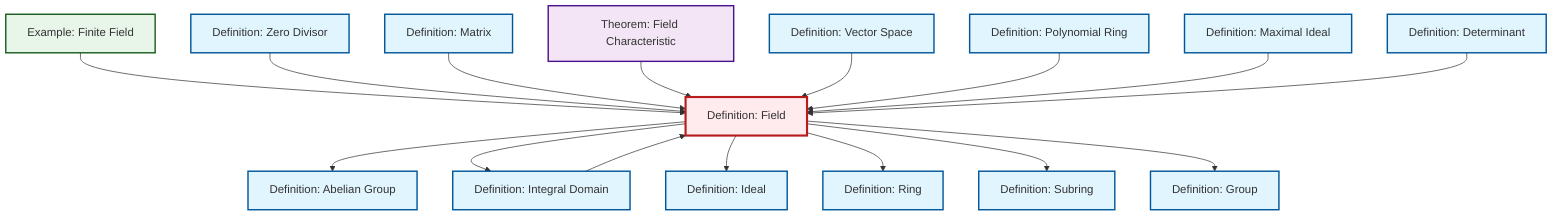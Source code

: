 graph TD
    classDef definition fill:#e1f5fe,stroke:#01579b,stroke-width:2px
    classDef theorem fill:#f3e5f5,stroke:#4a148c,stroke-width:2px
    classDef axiom fill:#fff3e0,stroke:#e65100,stroke-width:2px
    classDef example fill:#e8f5e9,stroke:#1b5e20,stroke-width:2px
    classDef current fill:#ffebee,stroke:#b71c1c,stroke-width:3px
    thm-field-characteristic["Theorem: Field Characteristic"]:::theorem
    def-matrix["Definition: Matrix"]:::definition
    ex-finite-field["Example: Finite Field"]:::example
    def-group["Definition: Group"]:::definition
    def-vector-space["Definition: Vector Space"]:::definition
    def-subring["Definition: Subring"]:::definition
    def-ideal["Definition: Ideal"]:::definition
    def-integral-domain["Definition: Integral Domain"]:::definition
    def-maximal-ideal["Definition: Maximal Ideal"]:::definition
    def-determinant["Definition: Determinant"]:::definition
    def-abelian-group["Definition: Abelian Group"]:::definition
    def-polynomial-ring["Definition: Polynomial Ring"]:::definition
    def-zero-divisor["Definition: Zero Divisor"]:::definition
    def-ring["Definition: Ring"]:::definition
    def-field["Definition: Field"]:::definition
    def-field --> def-abelian-group
    def-field --> def-integral-domain
    ex-finite-field --> def-field
    def-zero-divisor --> def-field
    def-field --> def-ideal
    def-matrix --> def-field
    thm-field-characteristic --> def-field
    def-integral-domain --> def-field
    def-vector-space --> def-field
    def-field --> def-ring
    def-polynomial-ring --> def-field
    def-maximal-ideal --> def-field
    def-field --> def-subring
    def-determinant --> def-field
    def-field --> def-group
    class def-field current
